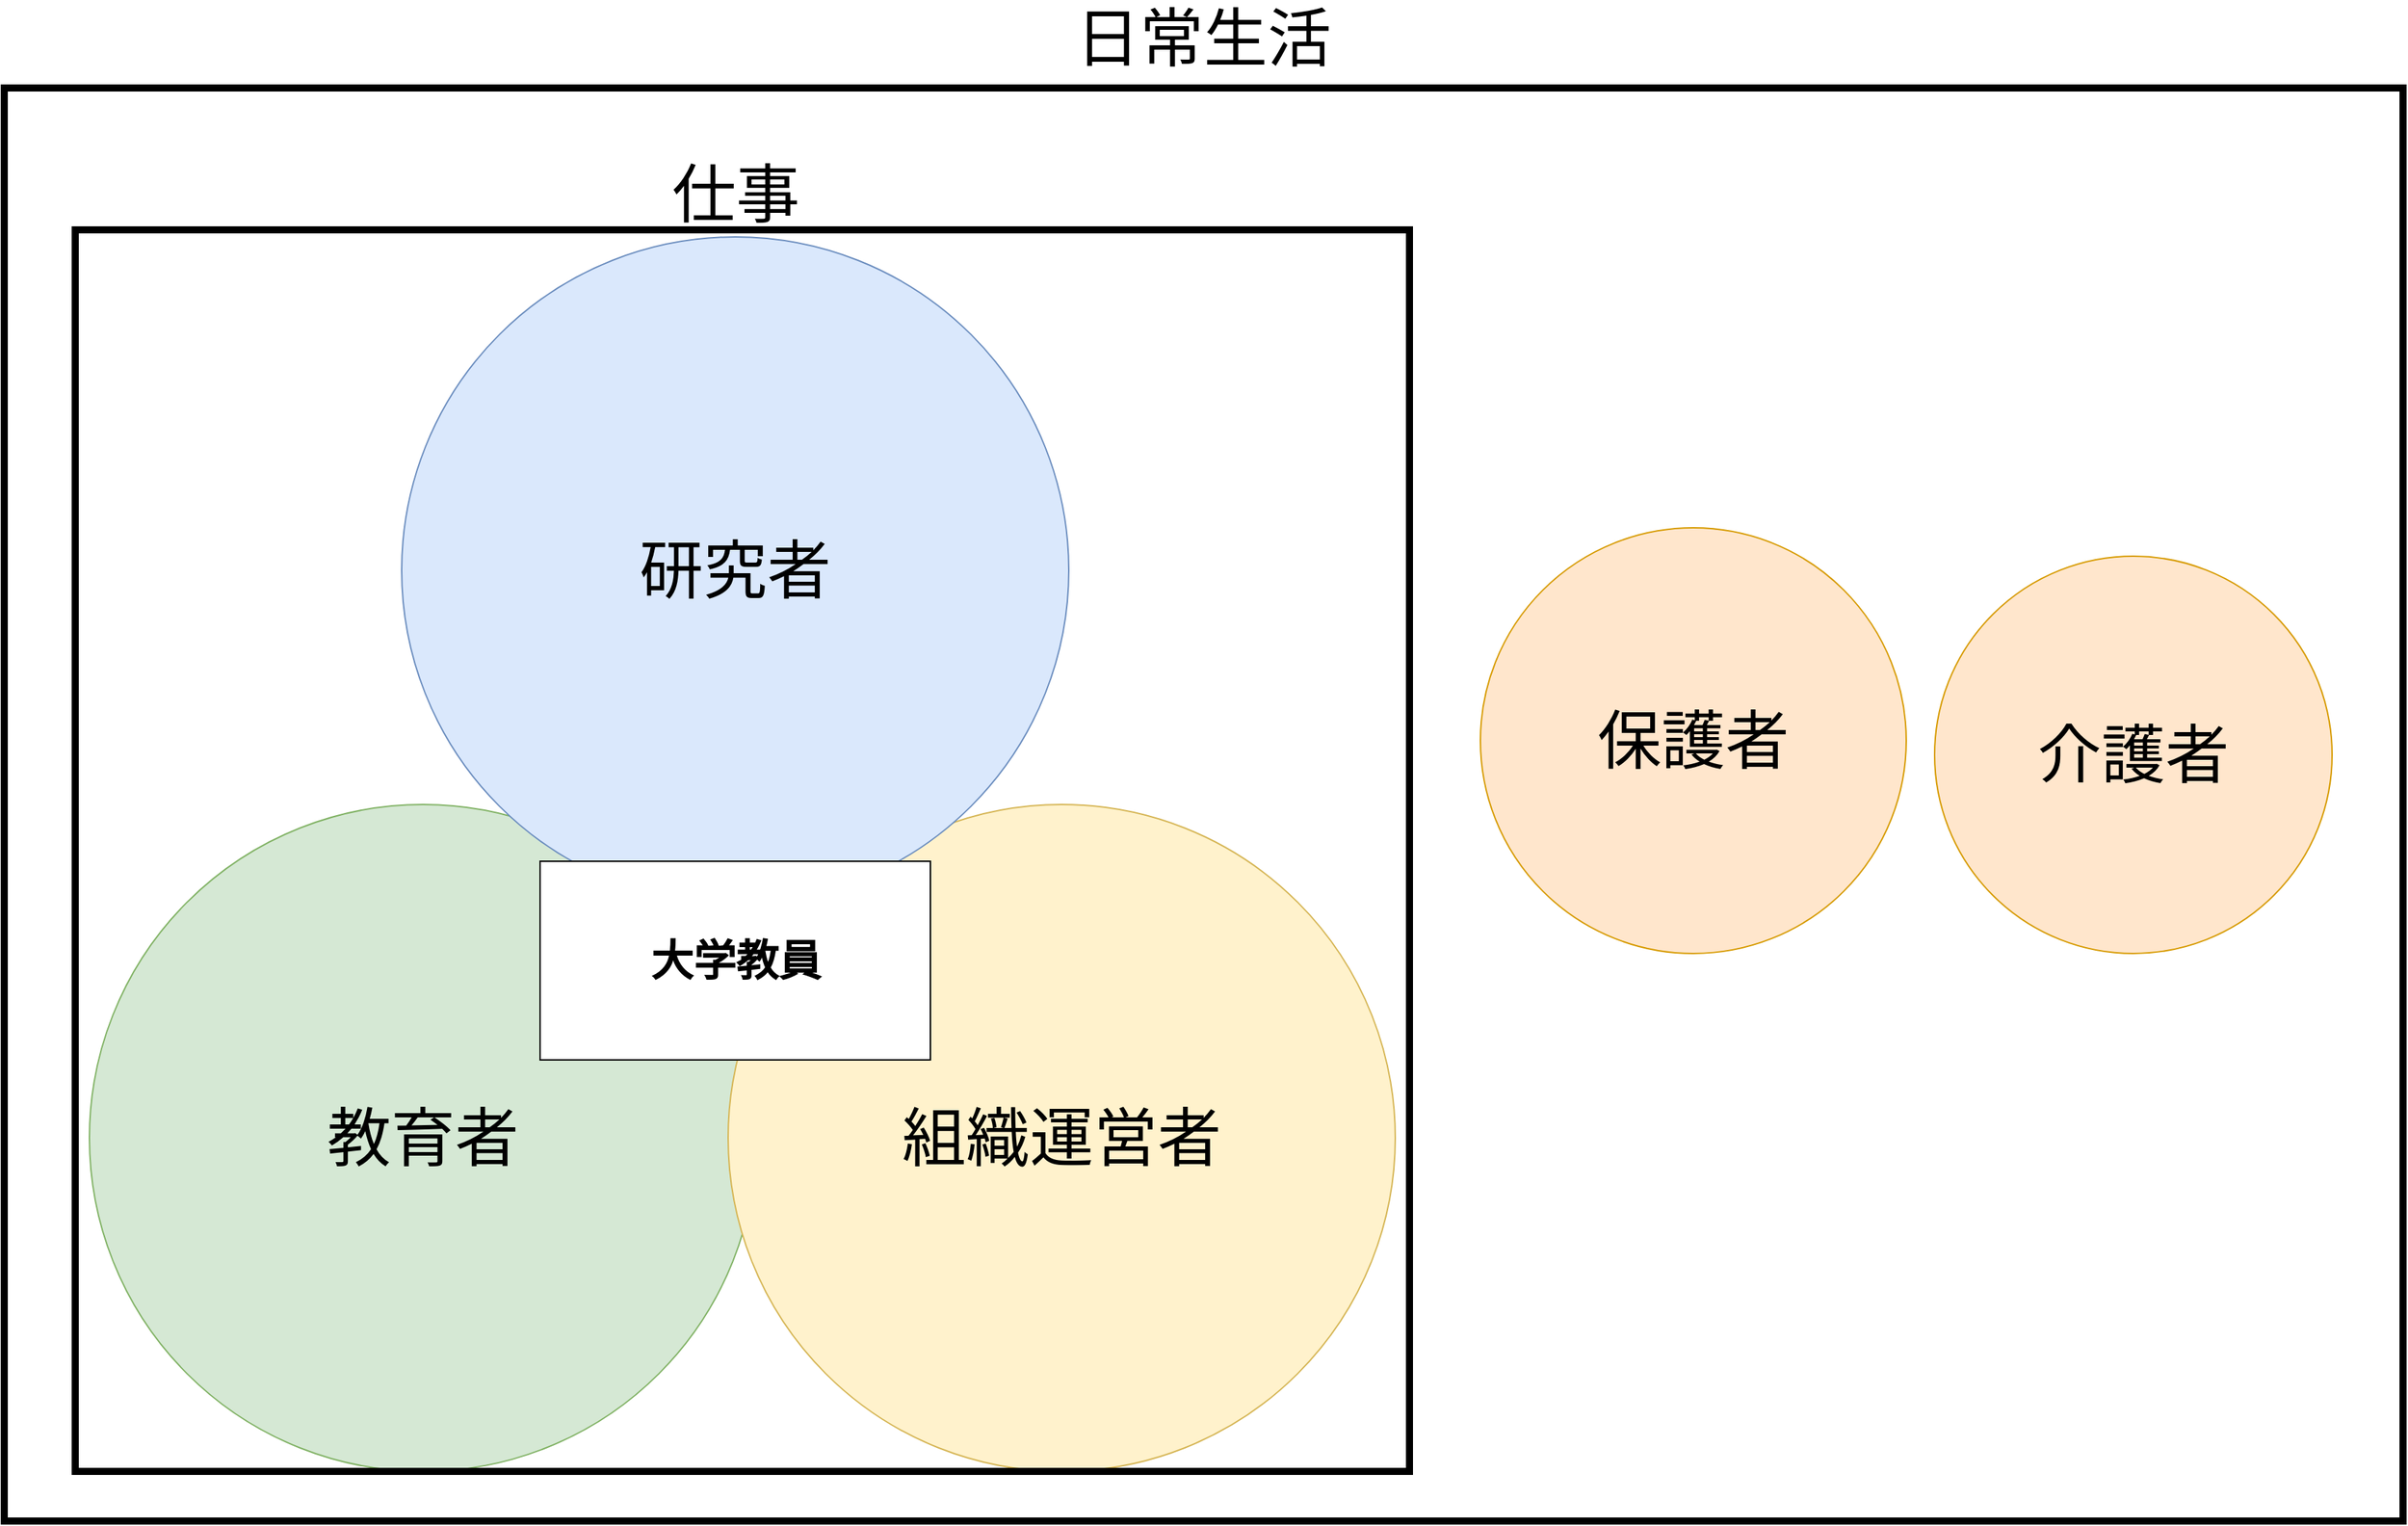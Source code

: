 <mxfile>
    <diagram id="OOne6V3IYfhQ86FWQOik" name="ページ1">
        <mxGraphModel dx="2211" dy="4716" grid="1" gridSize="10" guides="1" tooltips="1" connect="1" arrows="1" fold="1" page="1" pageScale="1" pageWidth="4681" pageHeight="3300" background="#ffffff" math="0" shadow="0">
            <root>
                <mxCell id="0"/>
                <mxCell id="1" parent="0"/>
                <mxCell id="3" value="&lt;font style=&quot;font-size: 45px;&quot;&gt;教育者&lt;/font&gt;" style="ellipse;whiteSpace=wrap;html=1;aspect=fixed;fillColor=#d5e8d4;strokeColor=#82b366;" vertex="1" parent="1">
                    <mxGeometry x="70" y="415" width="470" height="470" as="geometry"/>
                </mxCell>
                <mxCell id="5" value="&lt;font style=&quot;font-size: 45px;&quot;&gt;組織運営者&lt;/font&gt;" style="ellipse;whiteSpace=wrap;html=1;aspect=fixed;fillColor=#fff2cc;strokeColor=#d6b656;" vertex="1" parent="1">
                    <mxGeometry x="520" y="415" width="470" height="470" as="geometry"/>
                </mxCell>
                <mxCell id="6" value="&lt;font style=&quot;font-size: 45px;&quot;&gt;研究者&lt;/font&gt;" style="ellipse;whiteSpace=wrap;html=1;aspect=fixed;fillColor=#dae8fc;strokeColor=#6c8ebf;" vertex="1" parent="1">
                    <mxGeometry x="290" y="15" width="470" height="470" as="geometry"/>
                </mxCell>
                <mxCell id="7" value="&lt;font face=&quot;Helvetica&quot; style=&quot;font-size: 30px;&quot;&gt;&lt;b&gt;大学教員&lt;/b&gt;&lt;/font&gt;" style="rounded=0;whiteSpace=wrap;html=1;" vertex="1" parent="1">
                    <mxGeometry x="387.5" y="455" width="275" height="140" as="geometry"/>
                </mxCell>
                <mxCell id="9" value="&lt;span style=&quot;font-size: 45px;&quot;&gt;保護者&lt;/span&gt;" style="ellipse;whiteSpace=wrap;html=1;aspect=fixed;fillColor=#ffe6cc;strokeColor=#d79b00;" vertex="1" parent="1">
                    <mxGeometry x="1050" y="220" width="300" height="300" as="geometry"/>
                </mxCell>
                <mxCell id="11" value="&lt;span style=&quot;font-size: 45px;&quot;&gt;介護者&lt;/span&gt;" style="ellipse;whiteSpace=wrap;html=1;aspect=fixed;fillColor=#ffe6cc;strokeColor=#d79b00;" vertex="1" parent="1">
                    <mxGeometry x="1370" y="240" width="280" height="280" as="geometry"/>
                </mxCell>
                <mxCell id="15" value="" style="rounded=0;whiteSpace=wrap;html=1;fillColor=none;strokeWidth=5;" vertex="1" parent="1">
                    <mxGeometry x="60" y="10" width="940" height="875" as="geometry"/>
                </mxCell>
                <mxCell id="16" value="&lt;font style=&quot;font-size: 45px;&quot;&gt;仕事&lt;/font&gt;" style="text;html=1;align=center;verticalAlign=middle;whiteSpace=wrap;rounded=0;" vertex="1" parent="1">
                    <mxGeometry x="427.5" y="-30" width="195" height="30" as="geometry"/>
                </mxCell>
                <mxCell id="21" value="" style="rounded=0;whiteSpace=wrap;html=1;fillColor=none;strokeWidth=5;" vertex="1" parent="1">
                    <mxGeometry x="10" y="-90" width="1690" height="1010" as="geometry"/>
                </mxCell>
                <mxCell id="22" value="&lt;span style=&quot;font-size: 45px;&quot;&gt;日常生活&lt;/span&gt;" style="text;html=1;align=center;verticalAlign=middle;whiteSpace=wrap;rounded=0;" vertex="1" parent="1">
                    <mxGeometry x="745" y="-140" width="220" height="30" as="geometry"/>
                </mxCell>
            </root>
        </mxGraphModel>
    </diagram>
</mxfile>